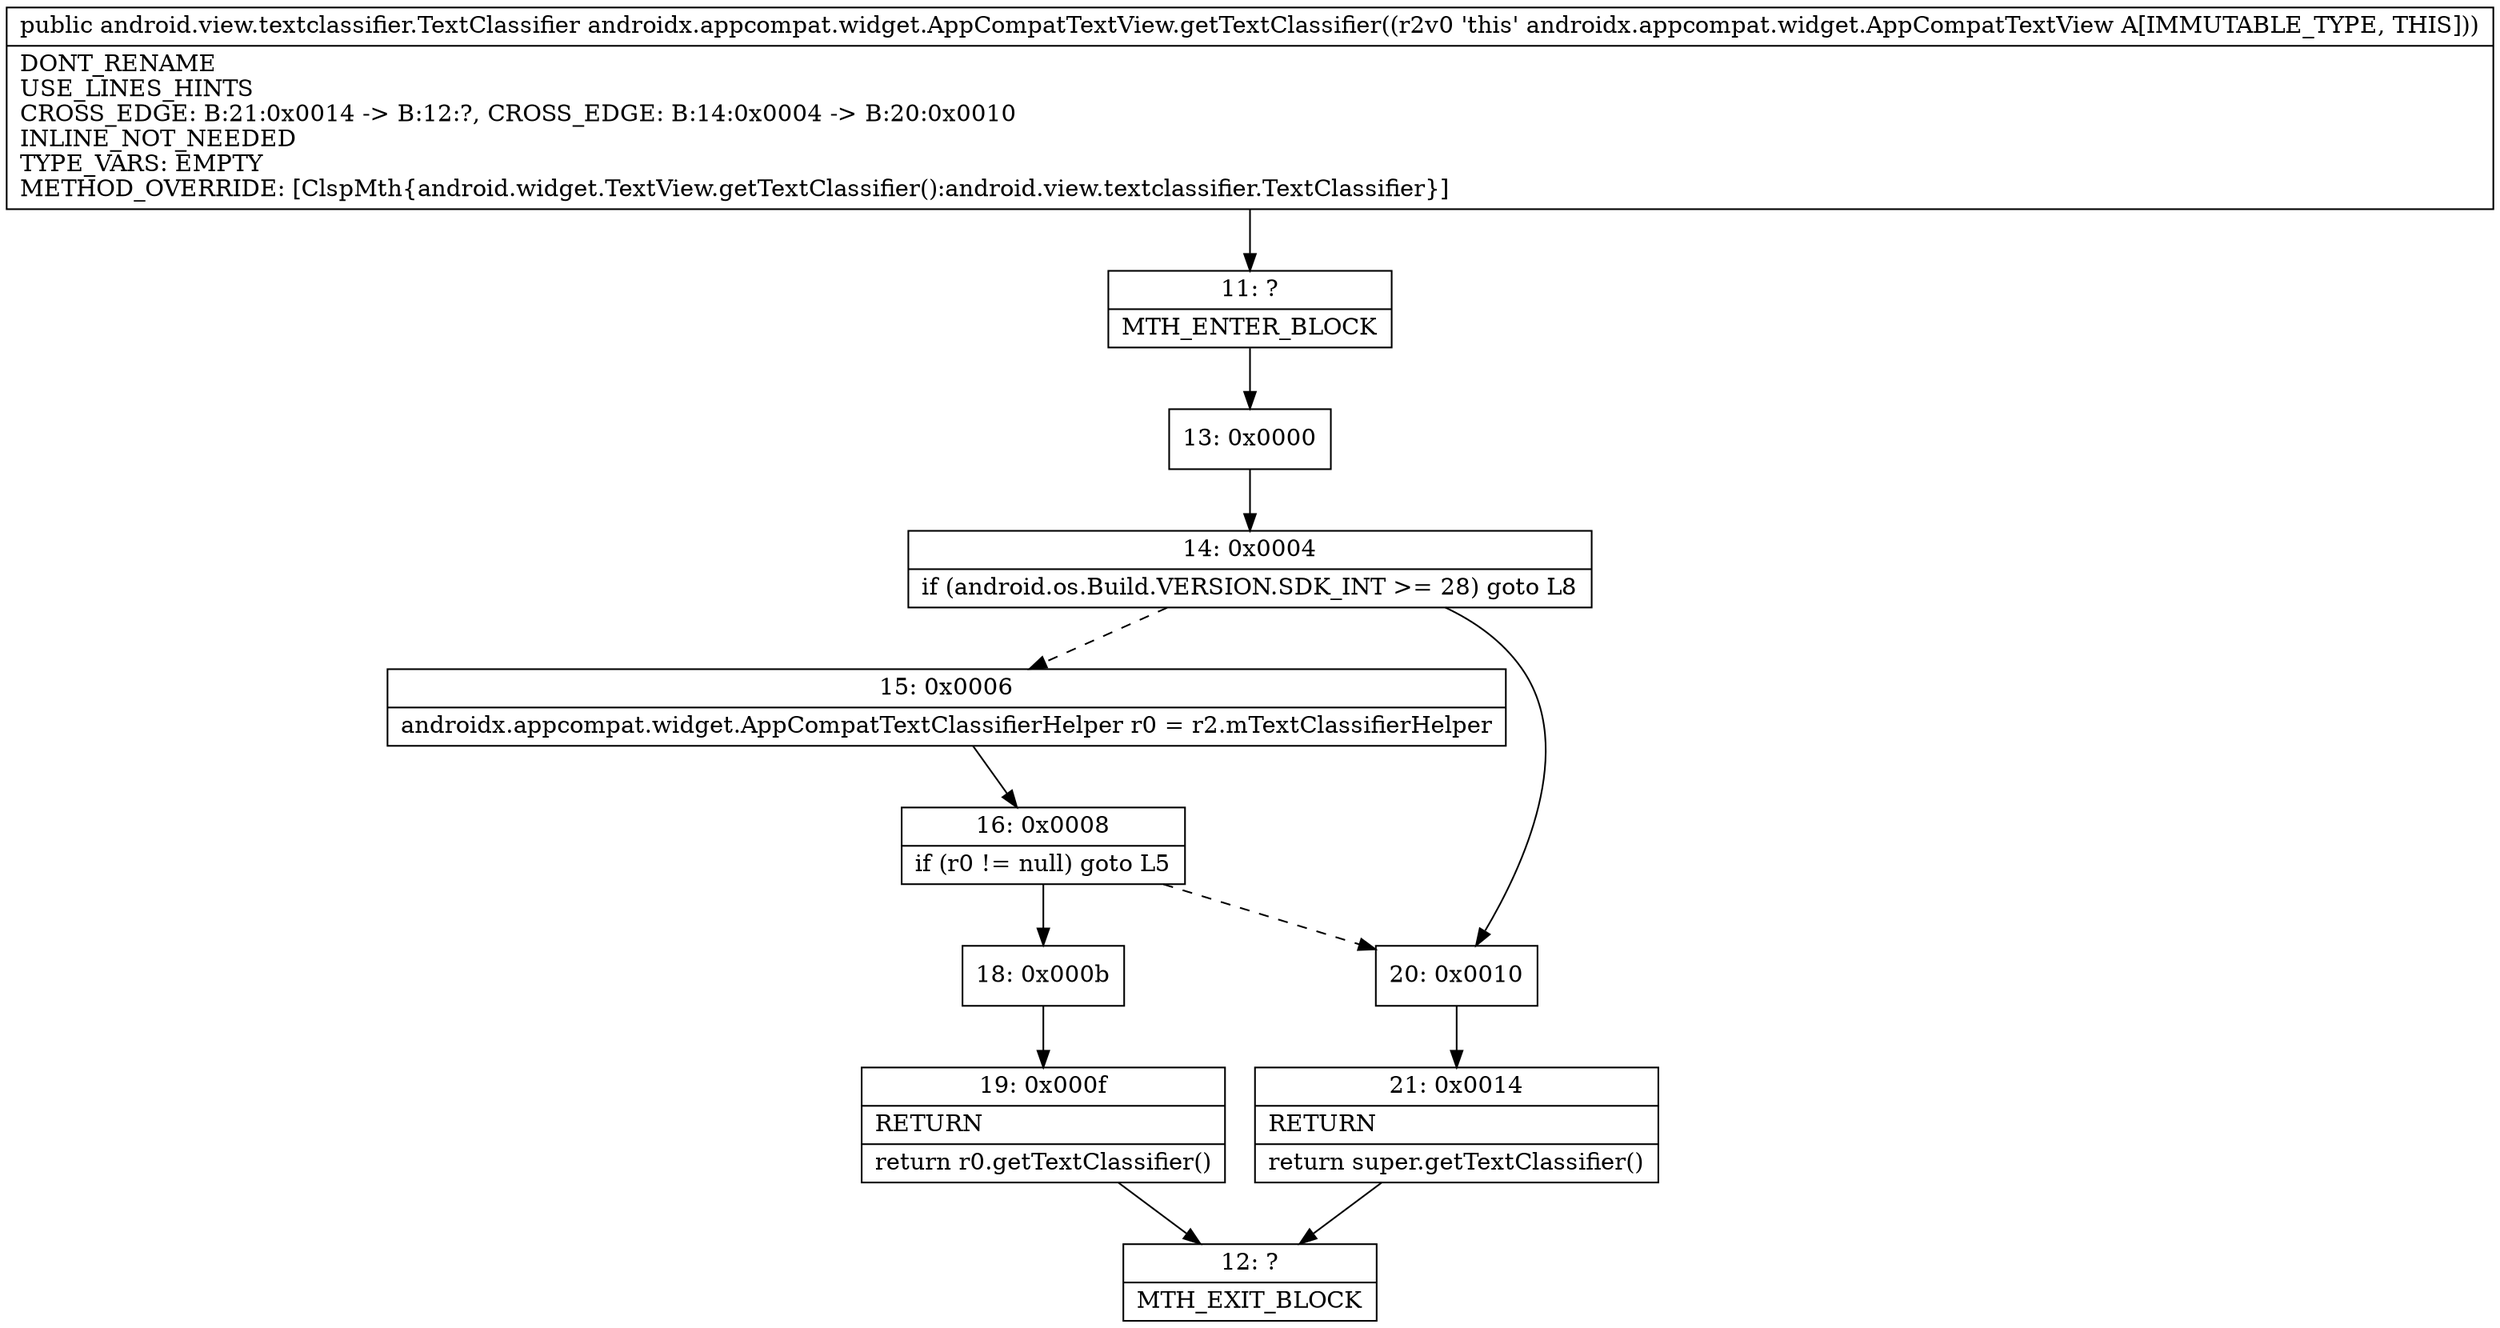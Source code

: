 digraph "CFG forandroidx.appcompat.widget.AppCompatTextView.getTextClassifier()Landroid\/view\/textclassifier\/TextClassifier;" {
Node_11 [shape=record,label="{11\:\ ?|MTH_ENTER_BLOCK\l}"];
Node_13 [shape=record,label="{13\:\ 0x0000}"];
Node_14 [shape=record,label="{14\:\ 0x0004|if (android.os.Build.VERSION.SDK_INT \>= 28) goto L8\l}"];
Node_15 [shape=record,label="{15\:\ 0x0006|androidx.appcompat.widget.AppCompatTextClassifierHelper r0 = r2.mTextClassifierHelper\l}"];
Node_16 [shape=record,label="{16\:\ 0x0008|if (r0 != null) goto L5\l}"];
Node_18 [shape=record,label="{18\:\ 0x000b}"];
Node_19 [shape=record,label="{19\:\ 0x000f|RETURN\l|return r0.getTextClassifier()\l}"];
Node_12 [shape=record,label="{12\:\ ?|MTH_EXIT_BLOCK\l}"];
Node_20 [shape=record,label="{20\:\ 0x0010}"];
Node_21 [shape=record,label="{21\:\ 0x0014|RETURN\l|return super.getTextClassifier()\l}"];
MethodNode[shape=record,label="{public android.view.textclassifier.TextClassifier androidx.appcompat.widget.AppCompatTextView.getTextClassifier((r2v0 'this' androidx.appcompat.widget.AppCompatTextView A[IMMUTABLE_TYPE, THIS]))  | DONT_RENAME\lUSE_LINES_HINTS\lCROSS_EDGE: B:21:0x0014 \-\> B:12:?, CROSS_EDGE: B:14:0x0004 \-\> B:20:0x0010\lINLINE_NOT_NEEDED\lTYPE_VARS: EMPTY\lMETHOD_OVERRIDE: [ClspMth\{android.widget.TextView.getTextClassifier():android.view.textclassifier.TextClassifier\}]\l}"];
MethodNode -> Node_11;Node_11 -> Node_13;
Node_13 -> Node_14;
Node_14 -> Node_15[style=dashed];
Node_14 -> Node_20;
Node_15 -> Node_16;
Node_16 -> Node_18;
Node_16 -> Node_20[style=dashed];
Node_18 -> Node_19;
Node_19 -> Node_12;
Node_20 -> Node_21;
Node_21 -> Node_12;
}

